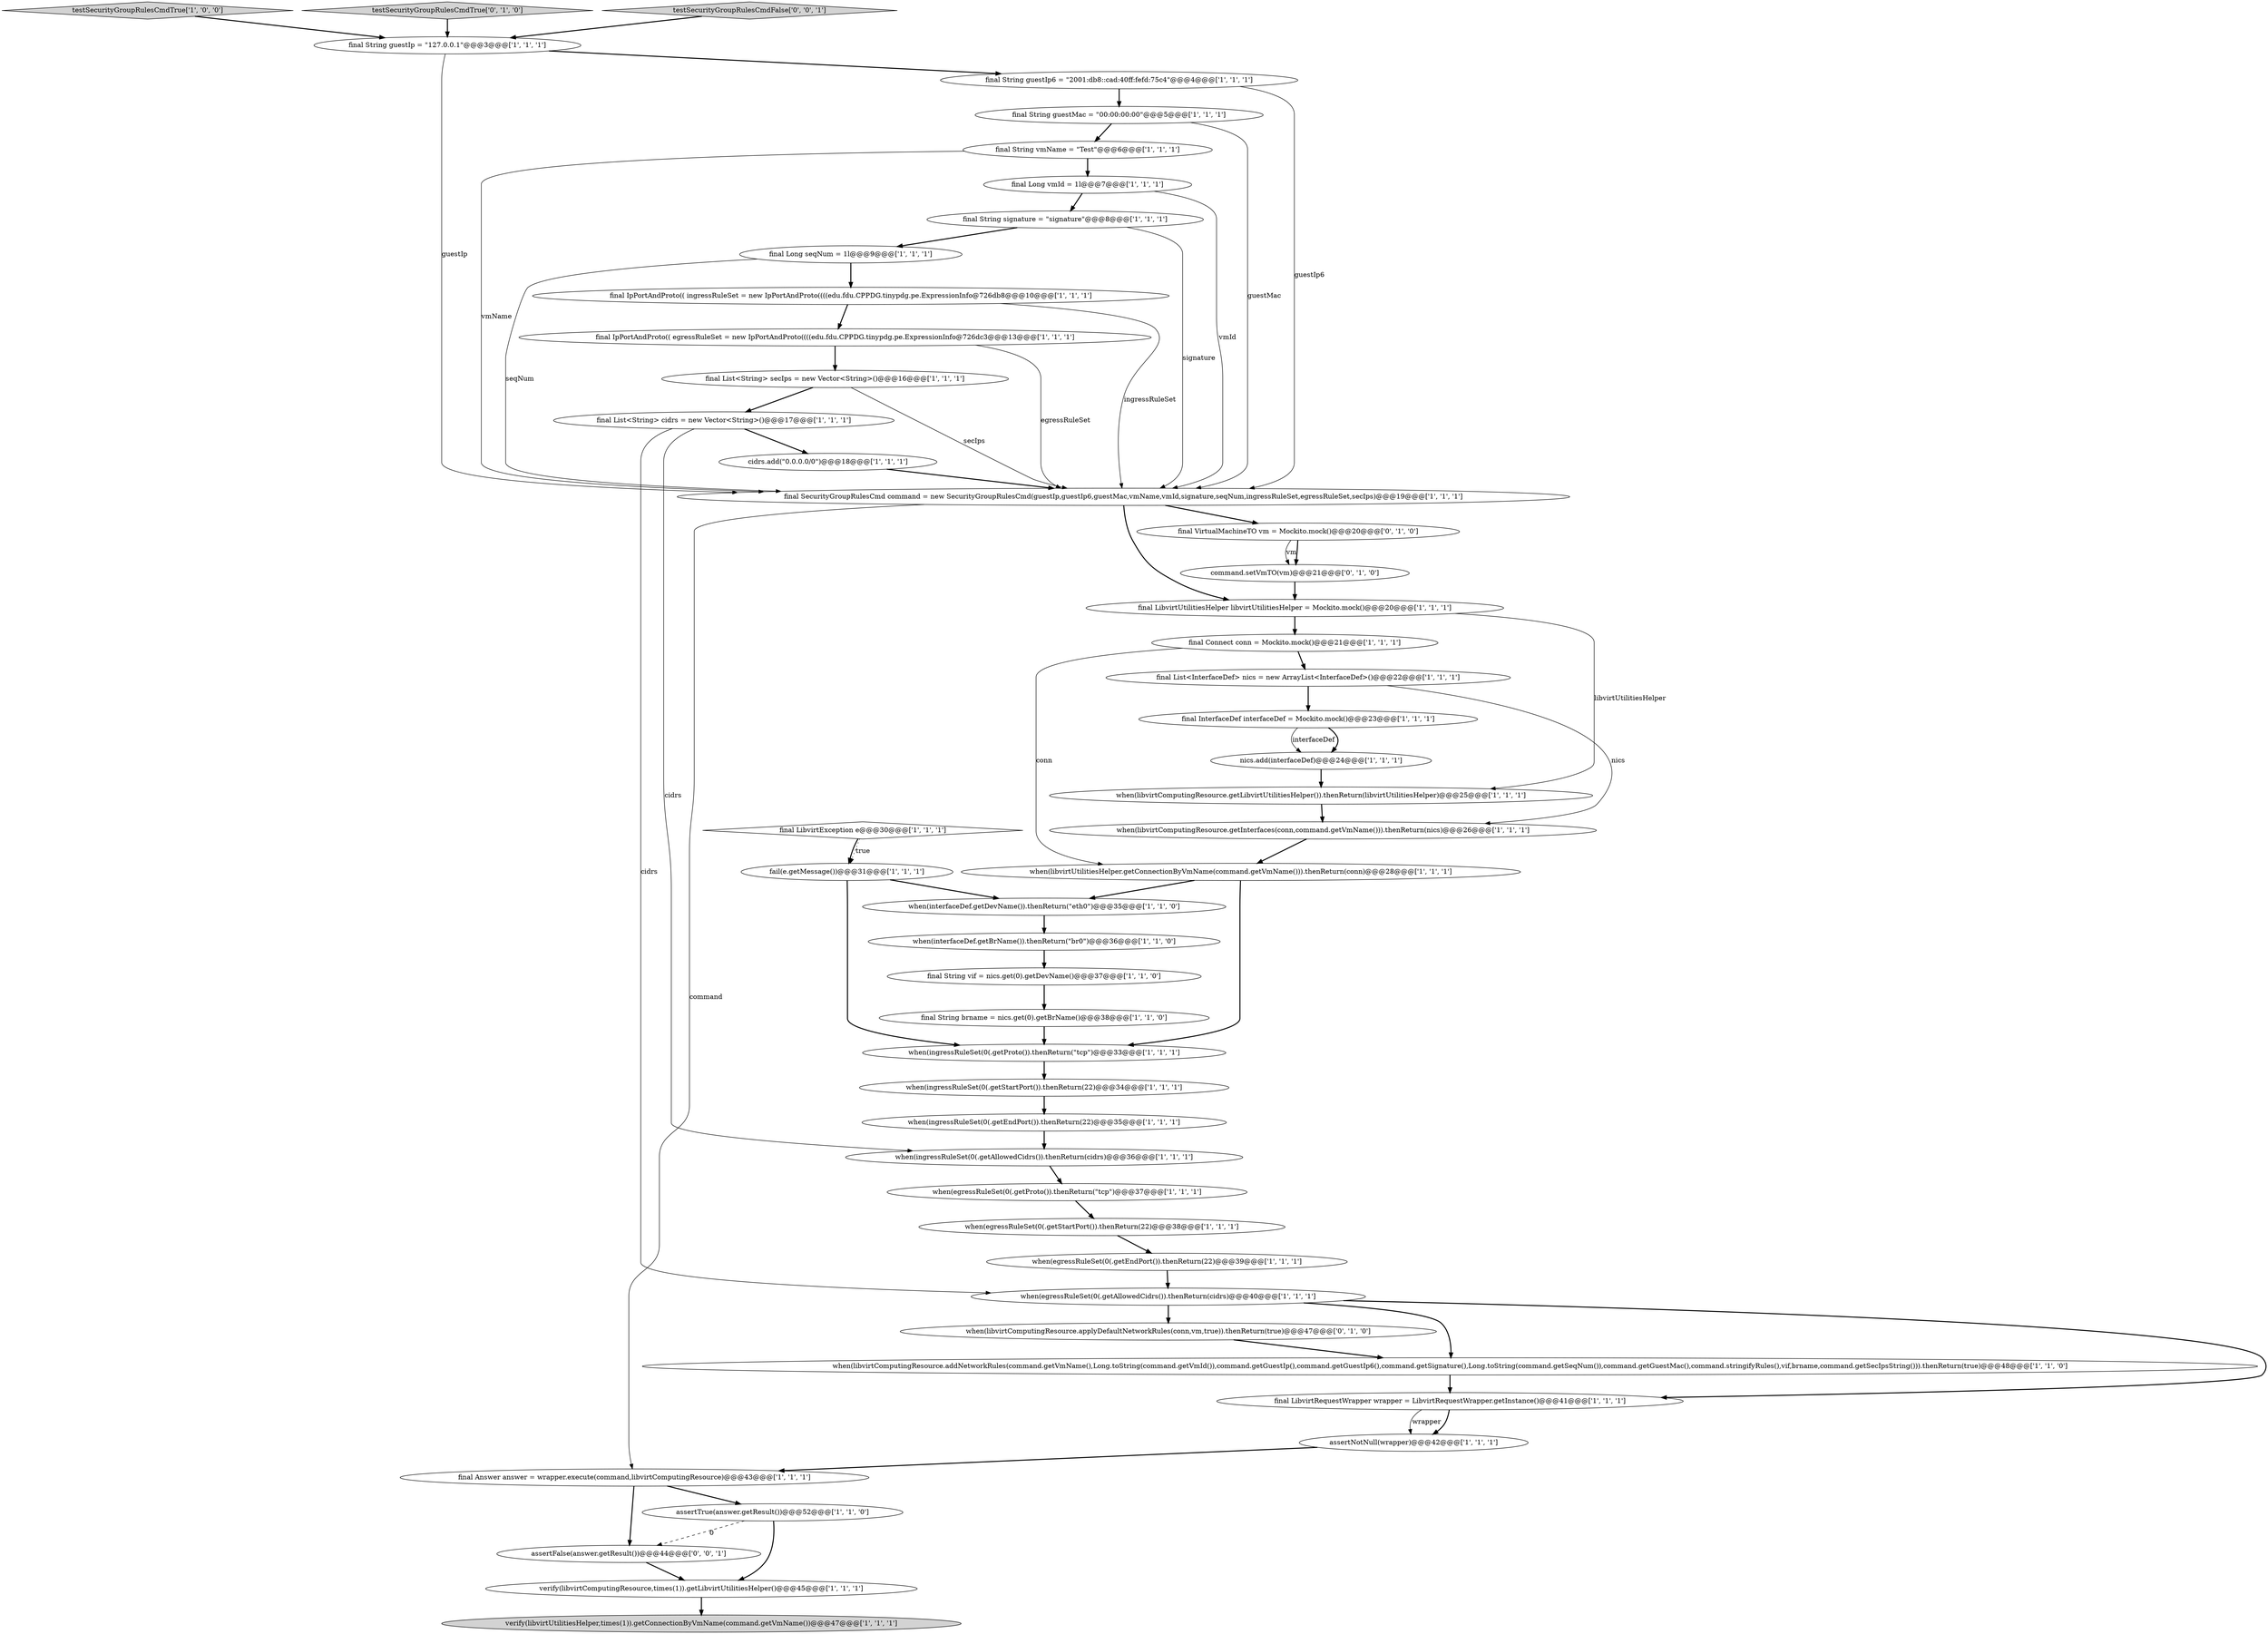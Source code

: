 digraph {
20 [style = filled, label = "final Long vmId = 1l@@@7@@@['1', '1', '1']", fillcolor = white, shape = ellipse image = "AAA0AAABBB1BBB"];
11 [style = filled, label = "when(ingressRuleSet(0(.getEndPort()).thenReturn(22)@@@35@@@['1', '1', '1']", fillcolor = white, shape = ellipse image = "AAA0AAABBB1BBB"];
41 [style = filled, label = "final String guestIp = \"127.0.0.1\"@@@3@@@['1', '1', '1']", fillcolor = white, shape = ellipse image = "AAA0AAABBB1BBB"];
2 [style = filled, label = "final SecurityGroupRulesCmd command = new SecurityGroupRulesCmd(guestIp,guestIp6,guestMac,vmName,vmId,signature,seqNum,ingressRuleSet,egressRuleSet,secIps)@@@19@@@['1', '1', '1']", fillcolor = white, shape = ellipse image = "AAA0AAABBB1BBB"];
34 [style = filled, label = "final List<String> cidrs = new Vector<String>()@@@17@@@['1', '1', '1']", fillcolor = white, shape = ellipse image = "AAA0AAABBB1BBB"];
46 [style = filled, label = "command.setVmTO(vm)@@@21@@@['0', '1', '0']", fillcolor = white, shape = ellipse image = "AAA1AAABBB2BBB"];
4 [style = filled, label = "nics.add(interfaceDef)@@@24@@@['1', '1', '1']", fillcolor = white, shape = ellipse image = "AAA0AAABBB1BBB"];
24 [style = filled, label = "final List<String> secIps = new Vector<String>()@@@16@@@['1', '1', '1']", fillcolor = white, shape = ellipse image = "AAA0AAABBB1BBB"];
14 [style = filled, label = "final List<InterfaceDef> nics = new ArrayList<InterfaceDef>()@@@22@@@['1', '1', '1']", fillcolor = white, shape = ellipse image = "AAA0AAABBB1BBB"];
12 [style = filled, label = "final IpPortAndProto(( ingressRuleSet = new IpPortAndProto((((edu.fdu.CPPDG.tinypdg.pe.ExpressionInfo@726db8@@@10@@@['1', '1', '1']", fillcolor = white, shape = ellipse image = "AAA0AAABBB1BBB"];
22 [style = filled, label = "when(libvirtComputingResource.getInterfaces(conn,command.getVmName())).thenReturn(nics)@@@26@@@['1', '1', '1']", fillcolor = white, shape = ellipse image = "AAA0AAABBB1BBB"];
37 [style = filled, label = "final String vmName = \"Test\"@@@6@@@['1', '1', '1']", fillcolor = white, shape = ellipse image = "AAA0AAABBB1BBB"];
30 [style = filled, label = "when(interfaceDef.getDevName()).thenReturn(\"eth0\")@@@35@@@['1', '1', '0']", fillcolor = white, shape = ellipse image = "AAA0AAABBB1BBB"];
8 [style = filled, label = "final InterfaceDef interfaceDef = Mockito.mock()@@@23@@@['1', '1', '1']", fillcolor = white, shape = ellipse image = "AAA0AAABBB1BBB"];
26 [style = filled, label = "assertNotNull(wrapper)@@@42@@@['1', '1', '1']", fillcolor = white, shape = ellipse image = "AAA0AAABBB1BBB"];
16 [style = filled, label = "when(egressRuleSet(0(.getAllowedCidrs()).thenReturn(cidrs)@@@40@@@['1', '1', '1']", fillcolor = white, shape = ellipse image = "AAA0AAABBB1BBB"];
45 [style = filled, label = "final VirtualMachineTO vm = Mockito.mock()@@@20@@@['0', '1', '0']", fillcolor = white, shape = ellipse image = "AAA1AAABBB2BBB"];
44 [style = filled, label = "when(libvirtComputingResource.applyDefaultNetworkRules(conn,vm,true)).thenReturn(true)@@@47@@@['0', '1', '0']", fillcolor = white, shape = ellipse image = "AAA1AAABBB2BBB"];
40 [style = filled, label = "final Connect conn = Mockito.mock()@@@21@@@['1', '1', '1']", fillcolor = white, shape = ellipse image = "AAA0AAABBB1BBB"];
1 [style = filled, label = "cidrs.add(\"0.0.0.0/0\")@@@18@@@['1', '1', '1']", fillcolor = white, shape = ellipse image = "AAA0AAABBB1BBB"];
17 [style = filled, label = "final IpPortAndProto(( egressRuleSet = new IpPortAndProto((((edu.fdu.CPPDG.tinypdg.pe.ExpressionInfo@726dc3@@@13@@@['1', '1', '1']", fillcolor = white, shape = ellipse image = "AAA0AAABBB1BBB"];
23 [style = filled, label = "final Answer answer = wrapper.execute(command,libvirtComputingResource)@@@43@@@['1', '1', '1']", fillcolor = white, shape = ellipse image = "AAA0AAABBB1BBB"];
18 [style = filled, label = "when(libvirtUtilitiesHelper.getConnectionByVmName(command.getVmName())).thenReturn(conn)@@@28@@@['1', '1', '1']", fillcolor = white, shape = ellipse image = "AAA0AAABBB1BBB"];
28 [style = filled, label = "final String guestMac = \"00:00:00:00\"@@@5@@@['1', '1', '1']", fillcolor = white, shape = ellipse image = "AAA0AAABBB1BBB"];
42 [style = filled, label = "final String signature = \"signature\"@@@8@@@['1', '1', '1']", fillcolor = white, shape = ellipse image = "AAA0AAABBB1BBB"];
38 [style = filled, label = "final LibvirtRequestWrapper wrapper = LibvirtRequestWrapper.getInstance()@@@41@@@['1', '1', '1']", fillcolor = white, shape = ellipse image = "AAA0AAABBB1BBB"];
6 [style = filled, label = "fail(e.getMessage())@@@31@@@['1', '1', '1']", fillcolor = white, shape = ellipse image = "AAA0AAABBB1BBB"];
27 [style = filled, label = "when(egressRuleSet(0(.getStartPort()).thenReturn(22)@@@38@@@['1', '1', '1']", fillcolor = white, shape = ellipse image = "AAA0AAABBB1BBB"];
35 [style = filled, label = "testSecurityGroupRulesCmdTrue['1', '0', '0']", fillcolor = lightgray, shape = diamond image = "AAA0AAABBB1BBB"];
0 [style = filled, label = "when(ingressRuleSet(0(.getProto()).thenReturn(\"tcp\")@@@33@@@['1', '1', '1']", fillcolor = white, shape = ellipse image = "AAA0AAABBB1BBB"];
36 [style = filled, label = "final String guestIp6 = \"2001:db8::cad:40ff:fefd:75c4\"@@@4@@@['1', '1', '1']", fillcolor = white, shape = ellipse image = "AAA0AAABBB1BBB"];
47 [style = filled, label = "assertFalse(answer.getResult())@@@44@@@['0', '0', '1']", fillcolor = white, shape = ellipse image = "AAA0AAABBB3BBB"];
3 [style = filled, label = "when(libvirtComputingResource.getLibvirtUtilitiesHelper()).thenReturn(libvirtUtilitiesHelper)@@@25@@@['1', '1', '1']", fillcolor = white, shape = ellipse image = "AAA0AAABBB1BBB"];
32 [style = filled, label = "when(egressRuleSet(0(.getEndPort()).thenReturn(22)@@@39@@@['1', '1', '1']", fillcolor = white, shape = ellipse image = "AAA0AAABBB1BBB"];
21 [style = filled, label = "when(interfaceDef.getBrName()).thenReturn(\"br0\")@@@36@@@['1', '1', '0']", fillcolor = white, shape = ellipse image = "AAA0AAABBB1BBB"];
43 [style = filled, label = "testSecurityGroupRulesCmdTrue['0', '1', '0']", fillcolor = lightgray, shape = diamond image = "AAA0AAABBB2BBB"];
39 [style = filled, label = "when(ingressRuleSet(0(.getStartPort()).thenReturn(22)@@@34@@@['1', '1', '1']", fillcolor = white, shape = ellipse image = "AAA0AAABBB1BBB"];
13 [style = filled, label = "when(libvirtComputingResource.addNetworkRules(command.getVmName(),Long.toString(command.getVmId()),command.getGuestIp(),command.getGuestIp6(),command.getSignature(),Long.toString(command.getSeqNum()),command.getGuestMac(),command.stringifyRules(),vif,brname,command.getSecIpsString())).thenReturn(true)@@@48@@@['1', '1', '0']", fillcolor = white, shape = ellipse image = "AAA0AAABBB1BBB"];
7 [style = filled, label = "final LibvirtUtilitiesHelper libvirtUtilitiesHelper = Mockito.mock()@@@20@@@['1', '1', '1']", fillcolor = white, shape = ellipse image = "AAA0AAABBB1BBB"];
19 [style = filled, label = "when(egressRuleSet(0(.getProto()).thenReturn(\"tcp\")@@@37@@@['1', '1', '1']", fillcolor = white, shape = ellipse image = "AAA0AAABBB1BBB"];
9 [style = filled, label = "final LibvirtException e@@@30@@@['1', '1', '1']", fillcolor = white, shape = diamond image = "AAA0AAABBB1BBB"];
33 [style = filled, label = "final Long seqNum = 1l@@@9@@@['1', '1', '1']", fillcolor = white, shape = ellipse image = "AAA0AAABBB1BBB"];
10 [style = filled, label = "assertTrue(answer.getResult())@@@52@@@['1', '1', '0']", fillcolor = white, shape = ellipse image = "AAA0AAABBB1BBB"];
48 [style = filled, label = "testSecurityGroupRulesCmdFalse['0', '0', '1']", fillcolor = lightgray, shape = diamond image = "AAA0AAABBB3BBB"];
25 [style = filled, label = "when(ingressRuleSet(0(.getAllowedCidrs()).thenReturn(cidrs)@@@36@@@['1', '1', '1']", fillcolor = white, shape = ellipse image = "AAA0AAABBB1BBB"];
15 [style = filled, label = "verify(libvirtComputingResource,times(1)).getLibvirtUtilitiesHelper()@@@45@@@['1', '1', '1']", fillcolor = white, shape = ellipse image = "AAA0AAABBB1BBB"];
5 [style = filled, label = "final String vif = nics.get(0).getDevName()@@@37@@@['1', '1', '0']", fillcolor = white, shape = ellipse image = "AAA0AAABBB1BBB"];
31 [style = filled, label = "verify(libvirtUtilitiesHelper,times(1)).getConnectionByVmName(command.getVmName())@@@47@@@['1', '1', '1']", fillcolor = lightgray, shape = ellipse image = "AAA0AAABBB1BBB"];
29 [style = filled, label = "final String brname = nics.get(0).getBrName()@@@38@@@['1', '1', '0']", fillcolor = white, shape = ellipse image = "AAA0AAABBB1BBB"];
11->25 [style = bold, label=""];
38->26 [style = bold, label=""];
42->2 [style = solid, label="signature"];
33->2 [style = solid, label="seqNum"];
2->23 [style = solid, label="command"];
44->13 [style = bold, label=""];
41->2 [style = solid, label="guestIp"];
24->34 [style = bold, label=""];
37->20 [style = bold, label=""];
8->4 [style = bold, label=""];
30->21 [style = bold, label=""];
35->41 [style = bold, label=""];
23->10 [style = bold, label=""];
2->7 [style = bold, label=""];
10->47 [style = dashed, label="0"];
37->2 [style = solid, label="vmName"];
25->19 [style = bold, label=""];
0->39 [style = bold, label=""];
6->0 [style = bold, label=""];
15->31 [style = bold, label=""];
27->32 [style = bold, label=""];
34->25 [style = solid, label="cidrs"];
38->26 [style = solid, label="wrapper"];
41->36 [style = bold, label=""];
16->13 [style = bold, label=""];
16->38 [style = bold, label=""];
47->15 [style = bold, label=""];
48->41 [style = bold, label=""];
45->46 [style = solid, label="vm"];
13->38 [style = bold, label=""];
8->4 [style = solid, label="interfaceDef"];
9->6 [style = dotted, label="true"];
9->6 [style = bold, label=""];
29->0 [style = bold, label=""];
19->27 [style = bold, label=""];
43->41 [style = bold, label=""];
16->44 [style = bold, label=""];
7->3 [style = solid, label="libvirtUtilitiesHelper"];
12->17 [style = bold, label=""];
45->46 [style = bold, label=""];
34->16 [style = solid, label="cidrs"];
40->14 [style = bold, label=""];
20->42 [style = bold, label=""];
2->45 [style = bold, label=""];
28->2 [style = solid, label="guestMac"];
12->2 [style = solid, label="ingressRuleSet"];
17->24 [style = bold, label=""];
7->40 [style = bold, label=""];
28->37 [style = bold, label=""];
42->33 [style = bold, label=""];
21->5 [style = bold, label=""];
36->28 [style = bold, label=""];
14->8 [style = bold, label=""];
22->18 [style = bold, label=""];
5->29 [style = bold, label=""];
32->16 [style = bold, label=""];
6->30 [style = bold, label=""];
46->7 [style = bold, label=""];
26->23 [style = bold, label=""];
23->47 [style = bold, label=""];
3->22 [style = bold, label=""];
10->15 [style = bold, label=""];
24->2 [style = solid, label="secIps"];
17->2 [style = solid, label="egressRuleSet"];
18->0 [style = bold, label=""];
4->3 [style = bold, label=""];
18->30 [style = bold, label=""];
1->2 [style = bold, label=""];
36->2 [style = solid, label="guestIp6"];
33->12 [style = bold, label=""];
14->22 [style = solid, label="nics"];
34->1 [style = bold, label=""];
39->11 [style = bold, label=""];
20->2 [style = solid, label="vmId"];
40->18 [style = solid, label="conn"];
}
